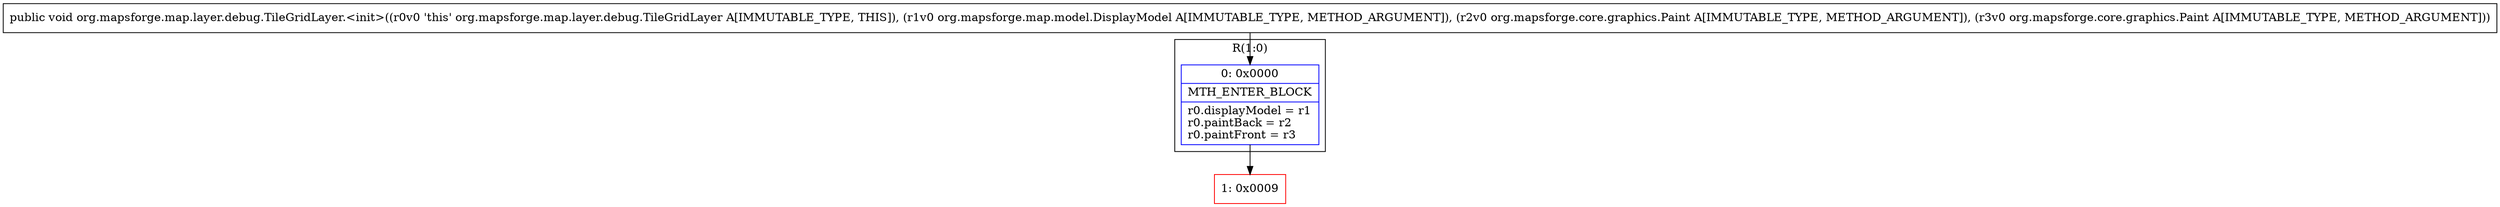 digraph "CFG fororg.mapsforge.map.layer.debug.TileGridLayer.\<init\>(Lorg\/mapsforge\/map\/model\/DisplayModel;Lorg\/mapsforge\/core\/graphics\/Paint;Lorg\/mapsforge\/core\/graphics\/Paint;)V" {
subgraph cluster_Region_462139334 {
label = "R(1:0)";
node [shape=record,color=blue];
Node_0 [shape=record,label="{0\:\ 0x0000|MTH_ENTER_BLOCK\l|r0.displayModel = r1\lr0.paintBack = r2\lr0.paintFront = r3\l}"];
}
Node_1 [shape=record,color=red,label="{1\:\ 0x0009}"];
MethodNode[shape=record,label="{public void org.mapsforge.map.layer.debug.TileGridLayer.\<init\>((r0v0 'this' org.mapsforge.map.layer.debug.TileGridLayer A[IMMUTABLE_TYPE, THIS]), (r1v0 org.mapsforge.map.model.DisplayModel A[IMMUTABLE_TYPE, METHOD_ARGUMENT]), (r2v0 org.mapsforge.core.graphics.Paint A[IMMUTABLE_TYPE, METHOD_ARGUMENT]), (r3v0 org.mapsforge.core.graphics.Paint A[IMMUTABLE_TYPE, METHOD_ARGUMENT])) }"];
MethodNode -> Node_0;
Node_0 -> Node_1;
}

